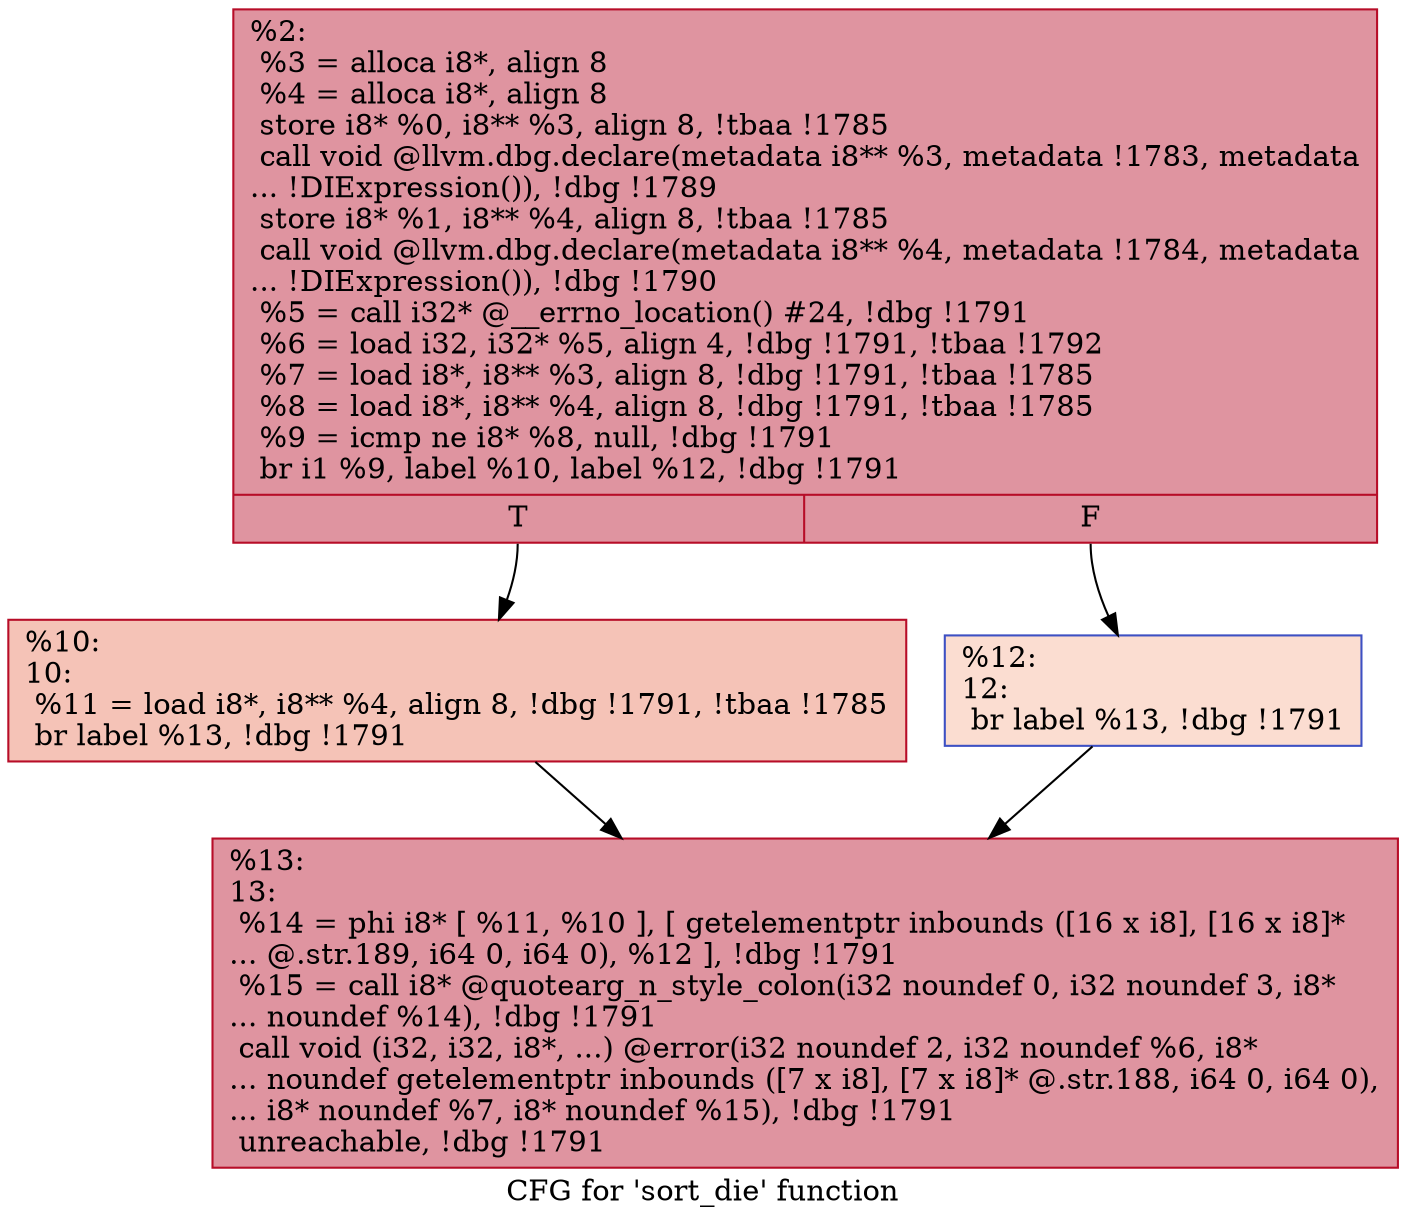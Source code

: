 digraph "CFG for 'sort_die' function" {
	label="CFG for 'sort_die' function";

	Node0x23e3ab0 [shape=record,color="#b70d28ff", style=filled, fillcolor="#b70d2870",label="{%2:\l  %3 = alloca i8*, align 8\l  %4 = alloca i8*, align 8\l  store i8* %0, i8** %3, align 8, !tbaa !1785\l  call void @llvm.dbg.declare(metadata i8** %3, metadata !1783, metadata\l... !DIExpression()), !dbg !1789\l  store i8* %1, i8** %4, align 8, !tbaa !1785\l  call void @llvm.dbg.declare(metadata i8** %4, metadata !1784, metadata\l... !DIExpression()), !dbg !1790\l  %5 = call i32* @__errno_location() #24, !dbg !1791\l  %6 = load i32, i32* %5, align 4, !dbg !1791, !tbaa !1792\l  %7 = load i8*, i8** %3, align 8, !dbg !1791, !tbaa !1785\l  %8 = load i8*, i8** %4, align 8, !dbg !1791, !tbaa !1785\l  %9 = icmp ne i8* %8, null, !dbg !1791\l  br i1 %9, label %10, label %12, !dbg !1791\l|{<s0>T|<s1>F}}"];
	Node0x23e3ab0:s0 -> Node0x2349480;
	Node0x23e3ab0:s1 -> Node0x23494d0;
	Node0x2349480 [shape=record,color="#b70d28ff", style=filled, fillcolor="#e8765c70",label="{%10:\l10:                                               \l  %11 = load i8*, i8** %4, align 8, !dbg !1791, !tbaa !1785\l  br label %13, !dbg !1791\l}"];
	Node0x2349480 -> Node0x2349520;
	Node0x23494d0 [shape=record,color="#3d50c3ff", style=filled, fillcolor="#f7b39670",label="{%12:\l12:                                               \l  br label %13, !dbg !1791\l}"];
	Node0x23494d0 -> Node0x2349520;
	Node0x2349520 [shape=record,color="#b70d28ff", style=filled, fillcolor="#b70d2870",label="{%13:\l13:                                               \l  %14 = phi i8* [ %11, %10 ], [ getelementptr inbounds ([16 x i8], [16 x i8]*\l... @.str.189, i64 0, i64 0), %12 ], !dbg !1791\l  %15 = call i8* @quotearg_n_style_colon(i32 noundef 0, i32 noundef 3, i8*\l... noundef %14), !dbg !1791\l  call void (i32, i32, i8*, ...) @error(i32 noundef 2, i32 noundef %6, i8*\l... noundef getelementptr inbounds ([7 x i8], [7 x i8]* @.str.188, i64 0, i64 0),\l... i8* noundef %7, i8* noundef %15), !dbg !1791\l  unreachable, !dbg !1791\l}"];
}
